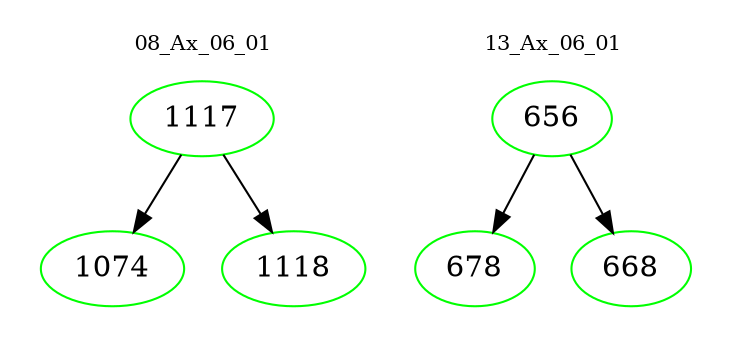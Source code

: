digraph{
subgraph cluster_0 {
color = white
label = "08_Ax_06_01";
fontsize=10;
T0_1117 [label="1117", color="green"]
T0_1117 -> T0_1074 [color="black"]
T0_1074 [label="1074", color="green"]
T0_1117 -> T0_1118 [color="black"]
T0_1118 [label="1118", color="green"]
}
subgraph cluster_1 {
color = white
label = "13_Ax_06_01";
fontsize=10;
T1_656 [label="656", color="green"]
T1_656 -> T1_678 [color="black"]
T1_678 [label="678", color="green"]
T1_656 -> T1_668 [color="black"]
T1_668 [label="668", color="green"]
}
}
